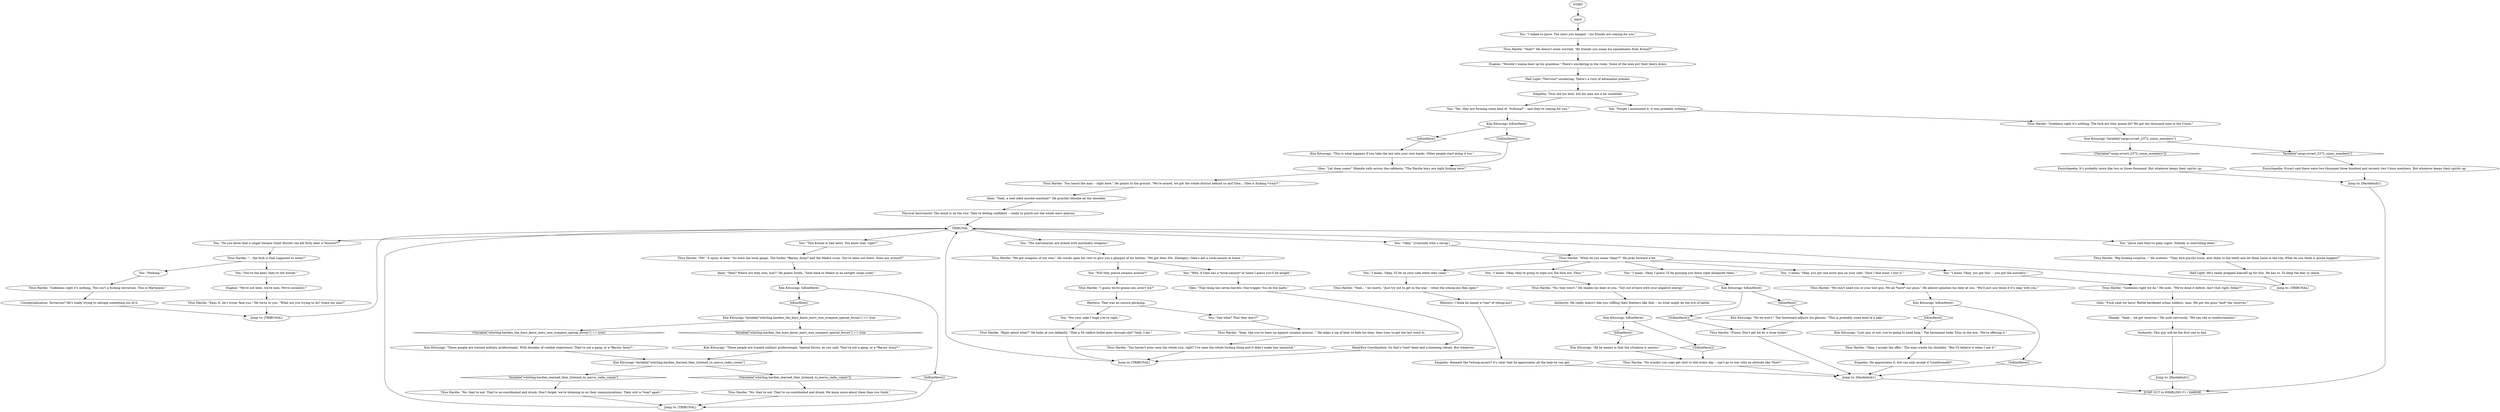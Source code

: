 # WHIRLING F1 /  MERC TRIBUNAL WARNING
# WARNING THE BOYS ABOUT MERC TRIBUNAL
# ==================================================
digraph G {
	  0 [label="START"];
	  1 [label="input"];
	  2 [label="You: \"I mean, 'Okay, you got one more gun on your side.' Once I find mine. I lost it.\""];
	  3 [label="Kim Kitsuragi: IsKimHere()"];
	  4 [label="IsKimHere()", shape=diamond];
	  5 [label="!(IsKimHere())", shape=diamond];
	  6 [label="Kim Kitsuragi: \"These people are trained military professionals. With decades of combat experience. They're not a gang, or a *Barmy Army*.\""];
	  7 [label="You: \"Yes, they are forming some kind of  *tribunal* -- and they're coming for you.\""];
	  8 [label="You: \"You're the bees; they're the hornet.\""];
	  9 [label="Jump to: [TRIBUNAL]"];
	  10 [label="Conceptualization: Terrarium? He's really trying to salvage something out of it."];
	  11 [label="Empathy: Beneath the *whoop-assery* it's clear that he appreciates all the help he can get."];
	  12 [label="You: \"I talked to Joyce. The merc you hanged -- his friends are coming for you.\""];
	  13 [label="You: \"Okay.\" (Conclude with a shrug.)"];
	  14 [label="You: \"Will they pierce ceramic armour?\""];
	  15 [label="You: \"Joyce said they've gone rogue. Nobody is controlling them.\""];
	  16 [label="You: \"Well, if Glen has a *nock-cannon* at home I guess you'll be alright.\""];
	  17 [label="Half Light: *Nervous* snickering. There's a rush of adrenaline present."];
	  18 [label="Titus Hardie: \"Goddamn right it's nothing. The fuck are they gonna do? We got ten thousand men in the Union.\""];
	  19 [label="Titus Hardie: \"No wonder you cops get shot to shit every day -- can't go to war with an attitude like *that*.\""];
	  20 [label="Jump to: [TRIBUNAL]"];
	  21 [label="Kim Kitsuragi: IsKimHere()"];
	  22 [label="IsKimHere()", shape=diamond];
	  23 [label="!(IsKimHere())", shape=diamond];
	  24 [label="Kim Kitsuragi: \"All he means is that the situation is serious.\""];
	  25 [label="Kim Kitsuragi: IsKimHere()"];
	  26 [label="IsKimHere()", shape=diamond];
	  27 [label="!(IsKimHere())", shape=diamond];
	  28 [label="Encyclopedia: Evrart said there were two thousand three hundred and seventy two Union members. But whatever keeps their spirits up."];
	  29 [label="Glen: \"That thing has seven barrels. One trigger. You do the math.\""];
	  30 [label="Kim Kitsuragi: Variable[\"whirling.hardies_learned_they_listened_to_mercs_radio_comm\"]"];
	  31 [label="Variable[\"whirling.hardies_learned_they_listened_to_mercs_radio_comm\"]", shape=diamond];
	  32 [label="!(Variable[\"whirling.hardies_learned_they_listened_to_mercs_radio_comm\"])", shape=diamond];
	  33 [label="Alain: \"Yeah, a well oiled murder-machine!\" He punches blondie on the shoulder."];
	  34 [label="Physical Instrument: The mood is on the rise. They're feeling confident -- ready to punch out the whole merc platoon."];
	  35 [label="You: \"I mean 'Okay, you got this' -- you got the numbers.\""];
	  36 [label="Jump to: [TRIBUNAL]"];
	  37 [label="Titus Hardie: \"You heard the man -- right here.\" He points to the ground. \"We're armed, we got the whole district behind us and Glen... Glen is fucking *crazy*.\""];
	  38 [label="Jump to: [Hardiehub1]"];
	  39 [label="You: \"I mean, 'Okay, they're going to wipe you the fuck out, Titus.'\""];
	  40 [label="You: \"I mean, 'Okay, I'll be on your side when they come.'\""];
	  41 [label="Titus Hardie: \"Yeah, like you've been up against ceramic armour...\" He takes a sip of beer to bide his time, then tries to get the last word in."];
	  42 [label="You: \"The mercenaries are armed with automatic weapons.\""];
	  43 [label="Eugene: \"Wouldn't wanna beat up his grandma.\" There's snickering in the room. Some of the men put their beers down."];
	  44 [label="Titus Hardie: \"Goddamn right it's nothing. This isn't a fucking terrarium. This is Martinaise.\""];
	  45 [label="Titus Hardie: \"What do you mean *okay*?\" He jerks forward a bit."];
	  46 [label="Titus Hardie: \"We don't need you or your lost gun. We all *have* our guns.\" He almost splashes his beer at you. \"We'll just use those if it's okay with you.\""];
	  47 [label="Titus Hardie: \"Funny. Don't get hit by a stray bullet.\""];
	  48 [label="You: \"See what? That they don't?\""];
	  49 [label="Kim Kitsuragi: Variable[\"cargo.evrart_2372_union_members\"]"];
	  50 [label="Variable[\"cargo.evrart_2372_union_members\"]", shape=diamond];
	  51 [label="!(Variable[\"cargo.evrart_2372_union_members\"])", shape=diamond];
	  52 [label="Titus Hardie: \"Easy, E, he's tryna' faze you.\" He turns to you. \"What are you trying to do? Scare my men?\""];
	  53 [label="Kim Kitsuragi: IsKimHere()"];
	  54 [label="IsKimHere()", shape=diamond];
	  55 [label="!(IsKimHere())", shape=diamond];
	  56 [label="Authority: He really doesn't like you ruffling their feathers like that -- on what might be the eve of battle."];
	  57 [label="Kim Kitsuragi: IsKimHere()"];
	  58 [label="IsKimHere()", shape=diamond];
	  59 [label="!(IsKimHere())", shape=diamond];
	  60 [label="Hand/Eye Coordination: So that's *one* dead and a looooong reload. But whatever."];
	  61 [label="Titus Hardie: \"You haven't even seen the whole suit, right? I've seen the whole fucking thing and it didn't make him immortal.\""];
	  62 [label="Half Light: He's really prepped himself up for this. He has to. To keep the fear in check."];
	  63 [label="You: \"Forget I mentioned it, it was probably nothing.\""];
	  64 [label="Eugene: \"We're not bees, we're men. We're socialists!\""];
	  65 [label="Titus Hardie: \"I guess we're gonna see, aren't we?\""];
	  66 [label="You: \"Nothing.\""];
	  67 [label="Kim Kitsuragi: Variable[\"whirling.hardies_the_boys_know_merc_was_oranjese_special_forces\"] == true"];
	  68 [label="Variable[\"whirling.hardies_the_boys_know_merc_was_oranjese_special_forces\"] == true", shape=diamond];
	  69 [label="!(Variable[\"whirling.hardies_the_boys_know_merc_was_oranjese_special_forces\"] == true)", shape=diamond];
	  71 [label="Glen: \"Let them come!\" Blondie yells across the cafeteria. \"The Hardie boys are right fucking here!\""];
	  72 [label="Titus Hardie: \"Goddamn right we do.\" He nods. \"We've done it before. Ain't that right, fellas?!\""];
	  73 [label="Jump to: [Hardiehub1]"];
	  74 [label="Rhetoric: I think he meant a *can* of whoop-ass?"];
	  75 [label="Titus Hardie: \"No, they won't.\" He shakes his beer at you. \"Get out of here with your negative energy.\""];
	  76 [label="Kim Kitsuragi: \"These people are trained military professionals. Special forces, as you said. They're not a gang, or a *Barmy Army*.\""];
	  77 [label="Titus Hardie: \"No, they're not. They're un-coordinated and drunk. Don't forget: we're listening in on their communications. Their shit is *way* apart.\""];
	  78 [label="You: \"Do you know that a single Seraise Giant Hornet can kill forty bees a *minute*?\""];
	  79 [label="Titus Hardie: \"Yeah...\" he snorts. \"Just try not to get in the way -- when the whoop-ass flies open!\""];
	  80 [label="Titus Hardie: \"Right about what?\" He looks at you defiantly. \"That a 50 calibre bullet goes through shit? Yeah. I am.\""];
	  81 [label="Glen: \"Fuck yeah we have! Battle-hardened urban soldiers, man. We got the guns *and* the reserves.\""];
	  82 [label="Kim Kitsuragi: \"Lost gun or not, you're going to need help.\" The lieutenant looks Titus in the eye. \"We're offering it.\""];
	  83 [label="Titus Hardie: \"Okay, I accept the offer.\" The man cracks his shoulder. \"But I'll believe it when I see it.\""];
	  84 [label="Titus Hardie: \"No, they're not. They're un-coordinated and drunk. We know more about them than you think.\""];
	  85 [label="Jump to: [Hardiehub1]"];
	  86 [label="Titus Hardie: \"We got weapons of our own.\" He cracks open his vest to give you a glimpse of his holster. \"We got Ister 50s, Zielegers, Glen's got a nock-cannon at home...\""];
	  87 [label="Titus Hardie: \"Pft!\" A spray of beer. \"So were the local gangs. The fuckin' *Barmy Army* and the Madre scum. You've been out there. Seen any around?\""];
	  88 [label="Shanky: \"Yeah... we got reserves.\" He nods nervously. \"We can call in reinforcements.\""];
	  89 [label="Titus Hardie: \"Yeah?\" He doesn't seem worried. \"By friends you mean his squadmates from Krenel?\""];
	  90 [label="TRIBUNAL"];
	  91 [label="You: \"This Krenel is bad news. You know that, right?\""];
	  92 [label="Encyclopedia: It's probably more like two or three thousand. But whatever keeps their spirits up."];
	  93 [label="Rhetoric: That was an unsure phrasing."];
	  94 [label="Kim Kitsuragi: \"This is what happens if you take the law into your own hands. Other people start doing it too.\""];
	  95 [label="Empathy: Titus did his best, but his men are a bit unsettled."];
	  96 [label="You: \"I mean, 'Okay, I guess I'll be gunning you down right alongside them.'\""];
	  97 [label="Empathy: He appreciates it, but can only accept it *conditionally*."];
	  98 [label="Kim Kitsuragi: \"No he won't.\" The lieutenant adjusts his glasses. \"This is probably some kind of a joke.\""];
	  99 [label="Authority: This guy will be the first one to bail."];
	  100 [label="Jump to: [TRIBUNAL]"];
	  101 [label="Titus Hardie: \"Big fucking surprise...\" He mutters. \"They hire psycho scum, arm them to the teeth and let them loose in the city. What do you think is gonna happen?\""];
	  102 [label="Titus Hardie: \"... the fuck is that supposed to mean?\""];
	  103 [label="Alain: \"Yeah? Where are they now, huh?\" He points South. \"Sent back to Madre in an airtight cargo crate.\""];
	  104 [label="You: \"For your sake I hope you're right.\""];
	  6400161 [label="JUMP OUT to WHIRLING F1 / HARDIE", shape=diamond];
	  0 -> 1
	  1 -> 12
	  2 -> 46
	  3 -> 4
	  3 -> 5
	  4 -> 67
	  5 -> 20
	  6 -> 30
	  7 -> 25
	  8 -> 64
	  9 -> 90
	  10 -> 9
	  11 -> 85
	  12 -> 89
	  13 -> 45
	  14 -> 65
	  15 -> 101
	  16 -> 29
	  17 -> 95
	  18 -> 49
	  19 -> 85
	  20 -> 90
	  21 -> 22
	  21 -> 23
	  22 -> 98
	  23 -> 47
	  24 -> 19
	  25 -> 26
	  25 -> 27
	  26 -> 94
	  27 -> 71
	  28 -> 38
	  29 -> 60
	  30 -> 32
	  30 -> 31
	  31 -> 77
	  32 -> 84
	  33 -> 34
	  34 -> 90
	  35 -> 72
	  36 -> 90
	  37 -> 33
	  38 -> 6400161
	  39 -> 75
	  40 -> 79
	  41 -> 61
	  42 -> 86
	  43 -> 17
	  44 -> 10
	  45 -> 96
	  45 -> 2
	  45 -> 35
	  45 -> 39
	  45 -> 40
	  46 -> 53
	  47 -> 85
	  48 -> 41
	  49 -> 50
	  49 -> 51
	  50 -> 28
	  51 -> 92
	  52 -> 9
	  53 -> 54
	  53 -> 55
	  54 -> 82
	  55 -> 85
	  56 -> 57
	  57 -> 58
	  57 -> 59
	  58 -> 24
	  59 -> 19
	  60 -> 36
	  61 -> 36
	  62 -> 100
	  63 -> 18
	  64 -> 52
	  65 -> 93
	  66 -> 44
	  67 -> 68
	  67 -> 69
	  68 -> 76
	  69 -> 6
	  71 -> 37
	  72 -> 81
	  73 -> 6400161
	  74 -> 11
	  75 -> 56
	  76 -> 30
	  77 -> 20
	  78 -> 102
	  79 -> 74
	  80 -> 36
	  81 -> 88
	  82 -> 83
	  83 -> 97
	  84 -> 20
	  85 -> 6400161
	  86 -> 16
	  86 -> 14
	  87 -> 103
	  88 -> 99
	  89 -> 43
	  90 -> 42
	  90 -> 13
	  90 -> 78
	  90 -> 15
	  90 -> 91
	  91 -> 87
	  92 -> 38
	  93 -> 48
	  93 -> 104
	  94 -> 71
	  95 -> 63
	  95 -> 7
	  96 -> 21
	  97 -> 85
	  98 -> 47
	  99 -> 73
	  100 -> 90
	  101 -> 62
	  102 -> 8
	  102 -> 66
	  103 -> 3
	  104 -> 80
}

